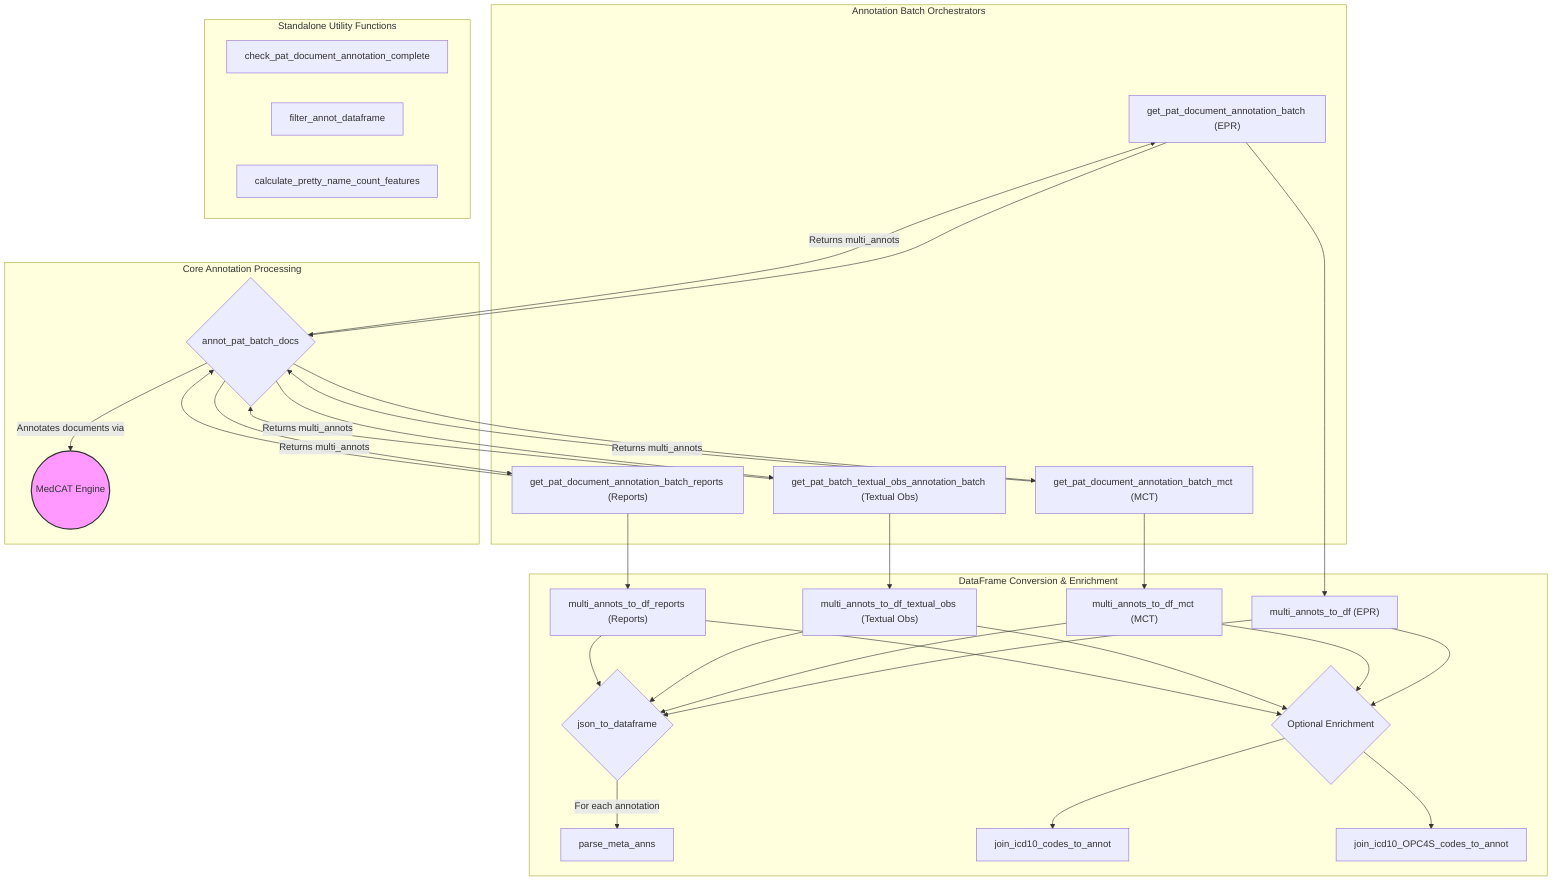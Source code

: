 graph TD
    subgraph "Annotation Batch Orchestrators"
        A["get_pat_document_annotation_batch (EPR)"]
        B["get_pat_document_annotation_batch_mct (MCT)"]
        C["get_pat_batch_textual_obs_annotation_batch (Textual Obs)"]
        D["get_pat_document_annotation_batch_reports (Reports)"]
    end

    A --> E{annot_pat_batch_docs}
    B --> E
    C --> E
    D --> E

    subgraph "Core Annotation Processing"
        E -- "Annotates documents via" --> F((MedCAT Engine))
        style F fill:#f9f,stroke:#333,stroke-width:2px
        E -- "Returns multi_annots" --> A
        E -- "Returns multi_annots" --> B
        E -- "Returns multi_annots" --> C
        E -- "Returns multi_annots" --> D
    end

    subgraph "DataFrame Conversion & Enrichment"
        A --> G["multi_annots_to_df (EPR)"]
        B --> H["multi_annots_to_df_mct (MCT)"]
        C --> I["multi_annots_to_df_textual_obs (Textual Obs)"]
        D --> J["multi_annots_to_df_reports (Reports)"]

        G --> K{json_to_dataframe}
        H --> K
        I --> K
        J --> K

        K -- "For each annotation" --> L[parse_meta_anns]

        G --> M{Optional Enrichment}
        H --> M
        I --> M
        J --> M
        M --> N[join_icd10_codes_to_annot]
        M --> O[join_icd10_OPC4S_codes_to_annot]
    end

    subgraph "Standalone Utility Functions"
        U1[check_pat_document_annotation_complete]
        U2[filter_annot_dataframe]
        U3[calculate_pretty_name_count_features]
    end